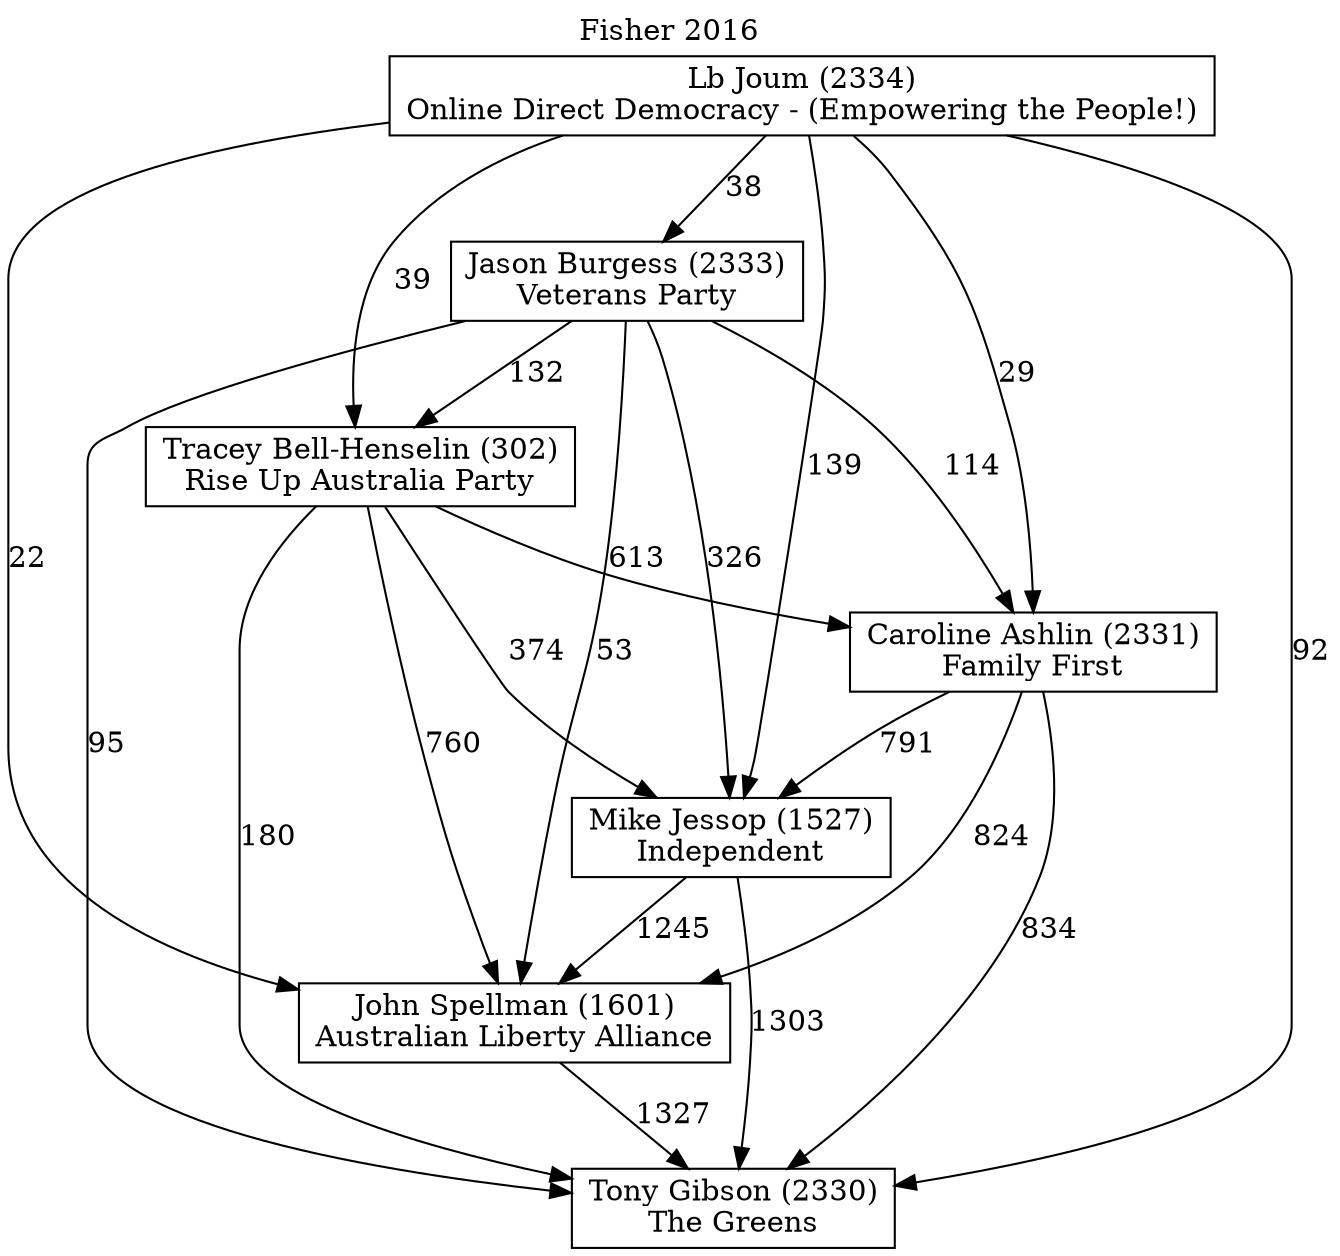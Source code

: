 // House preference flow
digraph "Tony Gibson (2330)_Fisher_2016" {
	graph [label="Fisher 2016" labelloc=t mclimit=10]
	node [shape=box]
	"Caroline Ashlin (2331)" [label="Caroline Ashlin (2331)
Family First"]
	"Jason Burgess (2333)" [label="Jason Burgess (2333)
Veterans Party"]
	"John Spellman (1601)" [label="John Spellman (1601)
Australian Liberty Alliance"]
	"Lb Joum (2334)" [label="Lb Joum (2334)
Online Direct Democracy - (Empowering the People!)"]
	"Mike Jessop (1527)" [label="Mike Jessop (1527)
Independent"]
	"Tony Gibson (2330)" [label="Tony Gibson (2330)
The Greens"]
	"Tracey Bell-Henselin (302)" [label="Tracey Bell-Henselin (302)
Rise Up Australia Party"]
	"Caroline Ashlin (2331)" -> "John Spellman (1601)" [label=824]
	"Caroline Ashlin (2331)" -> "Mike Jessop (1527)" [label=791]
	"Caroline Ashlin (2331)" -> "Tony Gibson (2330)" [label=834]
	"Jason Burgess (2333)" -> "Caroline Ashlin (2331)" [label=114]
	"Jason Burgess (2333)" -> "John Spellman (1601)" [label=53]
	"Jason Burgess (2333)" -> "Mike Jessop (1527)" [label=326]
	"Jason Burgess (2333)" -> "Tony Gibson (2330)" [label=95]
	"Jason Burgess (2333)" -> "Tracey Bell-Henselin (302)" [label=132]
	"John Spellman (1601)" -> "Tony Gibson (2330)" [label=1327]
	"Lb Joum (2334)" -> "Caroline Ashlin (2331)" [label=29]
	"Lb Joum (2334)" -> "Jason Burgess (2333)" [label=38]
	"Lb Joum (2334)" -> "John Spellman (1601)" [label=22]
	"Lb Joum (2334)" -> "Mike Jessop (1527)" [label=139]
	"Lb Joum (2334)" -> "Tony Gibson (2330)" [label=92]
	"Lb Joum (2334)" -> "Tracey Bell-Henselin (302)" [label=39]
	"Mike Jessop (1527)" -> "John Spellman (1601)" [label=1245]
	"Mike Jessop (1527)" -> "Tony Gibson (2330)" [label=1303]
	"Tracey Bell-Henselin (302)" -> "Caroline Ashlin (2331)" [label=613]
	"Tracey Bell-Henselin (302)" -> "John Spellman (1601)" [label=760]
	"Tracey Bell-Henselin (302)" -> "Mike Jessop (1527)" [label=374]
	"Tracey Bell-Henselin (302)" -> "Tony Gibson (2330)" [label=180]
}
